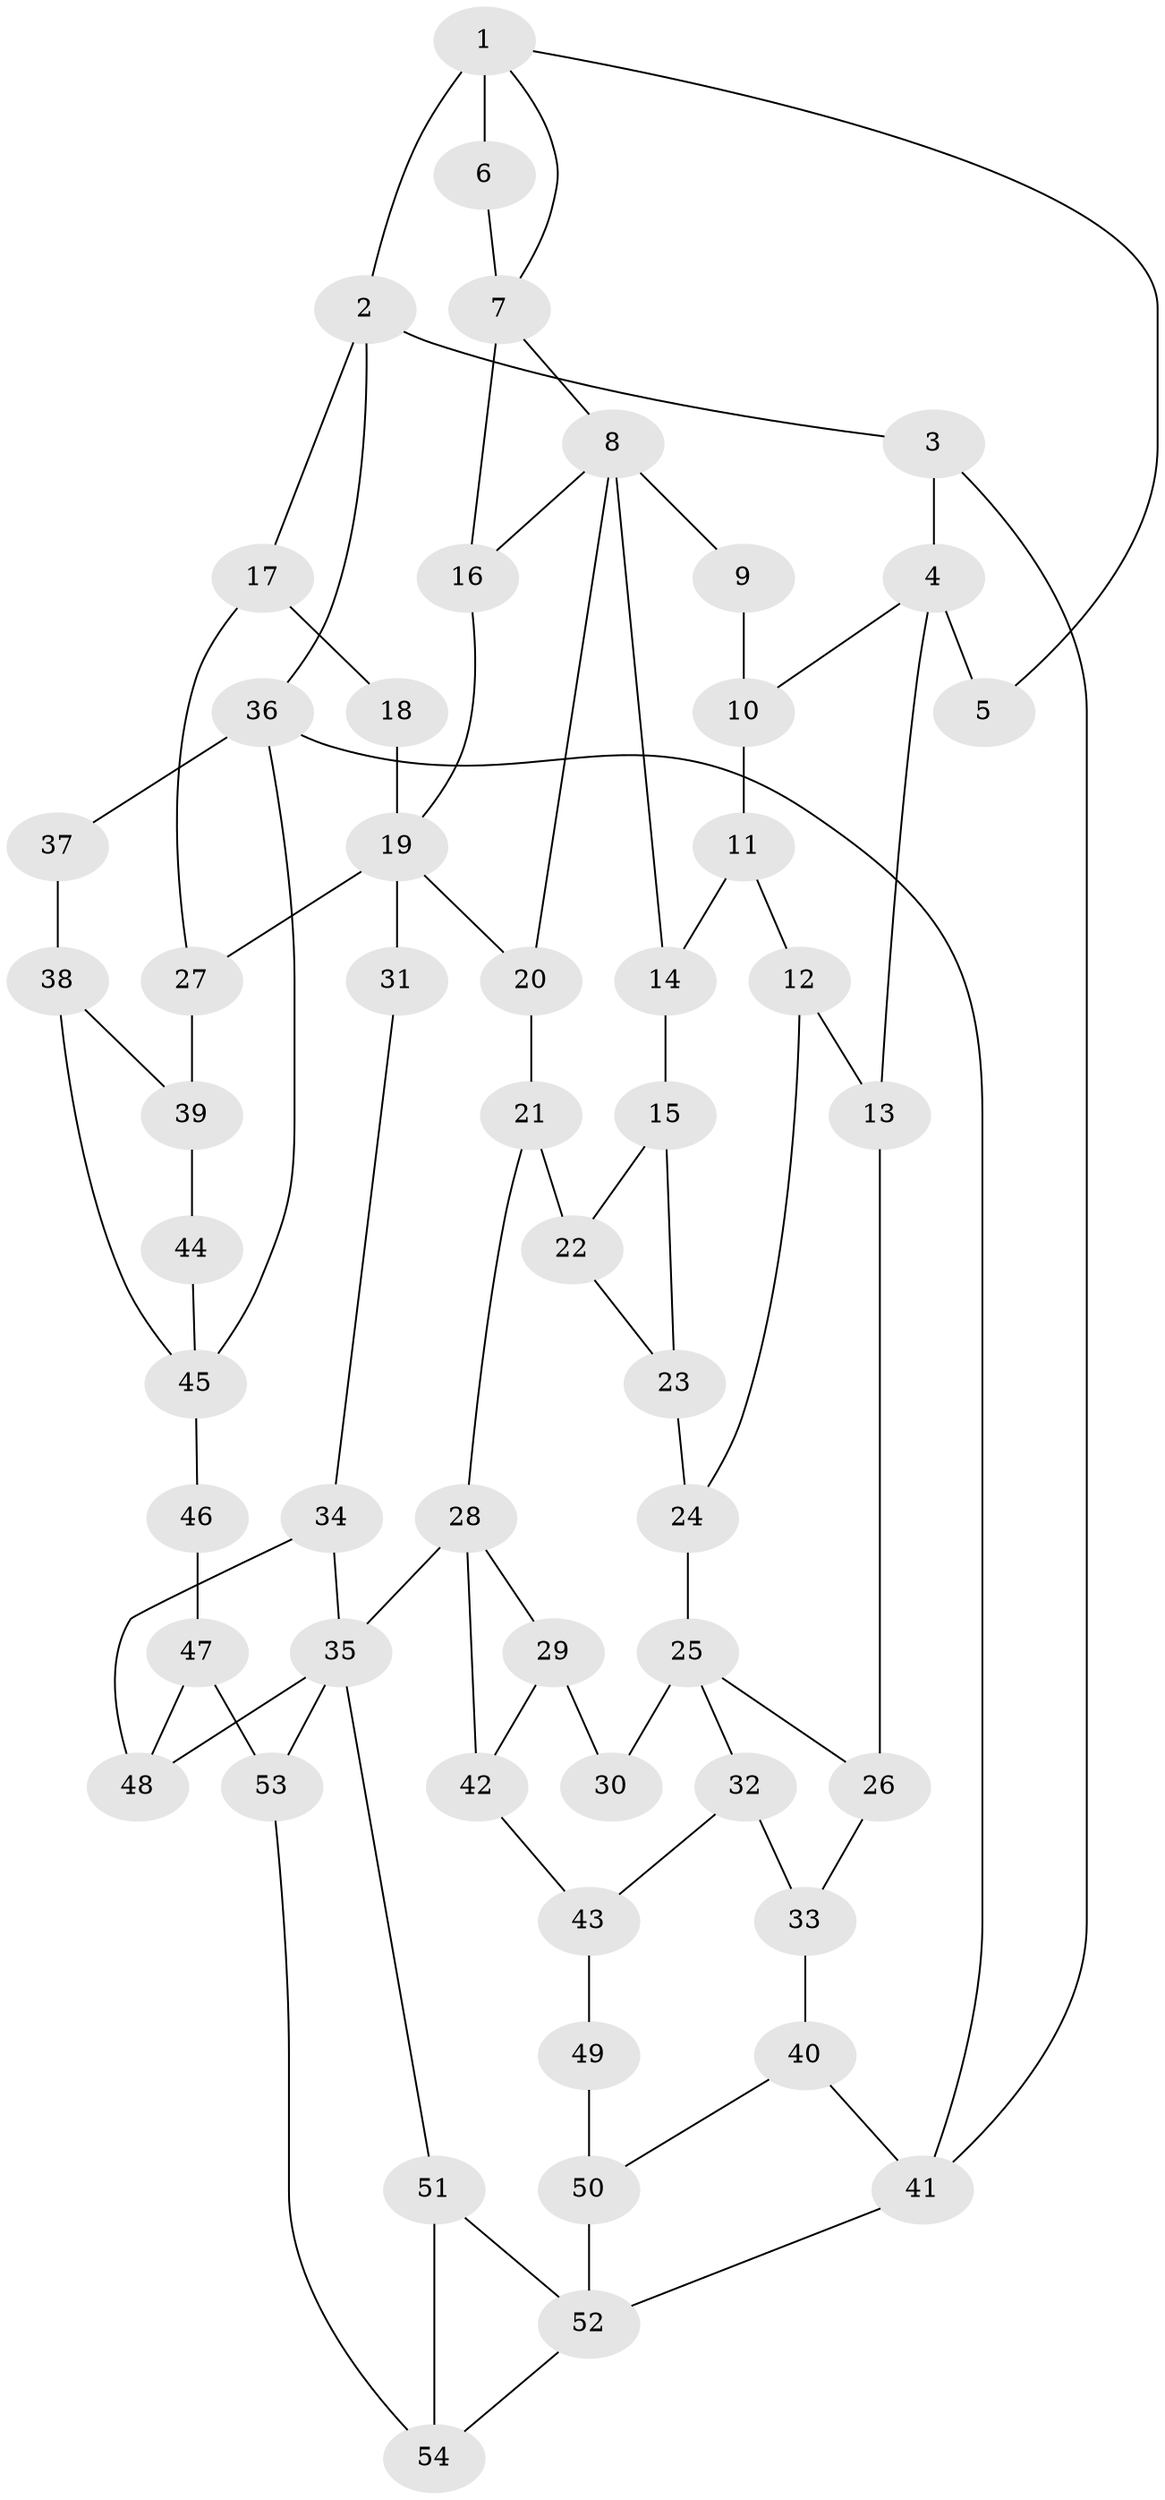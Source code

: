 // original degree distribution, {3: 0.028037383177570093, 4: 0.27102803738317754, 6: 0.2616822429906542, 5: 0.4392523364485981}
// Generated by graph-tools (version 1.1) at 2025/38/03/09/25 02:38:19]
// undirected, 54 vertices, 84 edges
graph export_dot {
graph [start="1"]
  node [color=gray90,style=filled];
  1;
  2;
  3;
  4;
  5;
  6;
  7;
  8;
  9;
  10;
  11;
  12;
  13;
  14;
  15;
  16;
  17;
  18;
  19;
  20;
  21;
  22;
  23;
  24;
  25;
  26;
  27;
  28;
  29;
  30;
  31;
  32;
  33;
  34;
  35;
  36;
  37;
  38;
  39;
  40;
  41;
  42;
  43;
  44;
  45;
  46;
  47;
  48;
  49;
  50;
  51;
  52;
  53;
  54;
  1 -- 2 [weight=2.0];
  1 -- 5 [weight=1.0];
  1 -- 6 [weight=1.0];
  1 -- 7 [weight=1.0];
  2 -- 3 [weight=1.0];
  2 -- 17 [weight=2.0];
  2 -- 36 [weight=1.0];
  3 -- 4 [weight=2.0];
  3 -- 41 [weight=1.0];
  4 -- 5 [weight=2.0];
  4 -- 10 [weight=1.0];
  4 -- 13 [weight=1.0];
  6 -- 7 [weight=2.0];
  7 -- 8 [weight=1.0];
  7 -- 16 [weight=1.0];
  8 -- 9 [weight=2.0];
  8 -- 14 [weight=1.0];
  8 -- 16 [weight=1.0];
  8 -- 20 [weight=1.0];
  9 -- 10 [weight=1.0];
  10 -- 11 [weight=1.0];
  11 -- 12 [weight=1.0];
  11 -- 14 [weight=1.0];
  12 -- 13 [weight=1.0];
  12 -- 24 [weight=1.0];
  13 -- 26 [weight=1.0];
  14 -- 15 [weight=4.0];
  15 -- 22 [weight=1.0];
  15 -- 23 [weight=1.0];
  16 -- 19 [weight=1.0];
  17 -- 18 [weight=2.0];
  17 -- 27 [weight=2.0];
  18 -- 19 [weight=1.0];
  19 -- 20 [weight=1.0];
  19 -- 27 [weight=1.0];
  19 -- 31 [weight=2.0];
  20 -- 21 [weight=1.0];
  21 -- 22 [weight=1.0];
  21 -- 28 [weight=1.0];
  22 -- 23 [weight=1.0];
  23 -- 24 [weight=2.0];
  24 -- 25 [weight=2.0];
  25 -- 26 [weight=1.0];
  25 -- 30 [weight=2.0];
  25 -- 32 [weight=1.0];
  26 -- 33 [weight=1.0];
  27 -- 39 [weight=2.0];
  28 -- 29 [weight=1.0];
  28 -- 35 [weight=2.0];
  28 -- 42 [weight=1.0];
  29 -- 30 [weight=1.0];
  29 -- 42 [weight=1.0];
  31 -- 34 [weight=1.0];
  32 -- 33 [weight=1.0];
  32 -- 43 [weight=1.0];
  33 -- 40 [weight=1.0];
  34 -- 35 [weight=1.0];
  34 -- 48 [weight=1.0];
  35 -- 48 [weight=1.0];
  35 -- 51 [weight=1.0];
  35 -- 53 [weight=1.0];
  36 -- 37 [weight=1.0];
  36 -- 41 [weight=1.0];
  36 -- 45 [weight=1.0];
  37 -- 38 [weight=2.0];
  38 -- 39 [weight=1.0];
  38 -- 45 [weight=1.0];
  39 -- 44 [weight=1.0];
  40 -- 41 [weight=1.0];
  40 -- 50 [weight=1.0];
  41 -- 52 [weight=1.0];
  42 -- 43 [weight=1.0];
  43 -- 49 [weight=1.0];
  44 -- 45 [weight=2.0];
  45 -- 46 [weight=2.0];
  46 -- 47 [weight=4.0];
  47 -- 48 [weight=1.0];
  47 -- 53 [weight=1.0];
  49 -- 50 [weight=2.0];
  50 -- 52 [weight=3.0];
  51 -- 52 [weight=1.0];
  51 -- 54 [weight=1.0];
  52 -- 54 [weight=1.0];
  53 -- 54 [weight=1.0];
}
